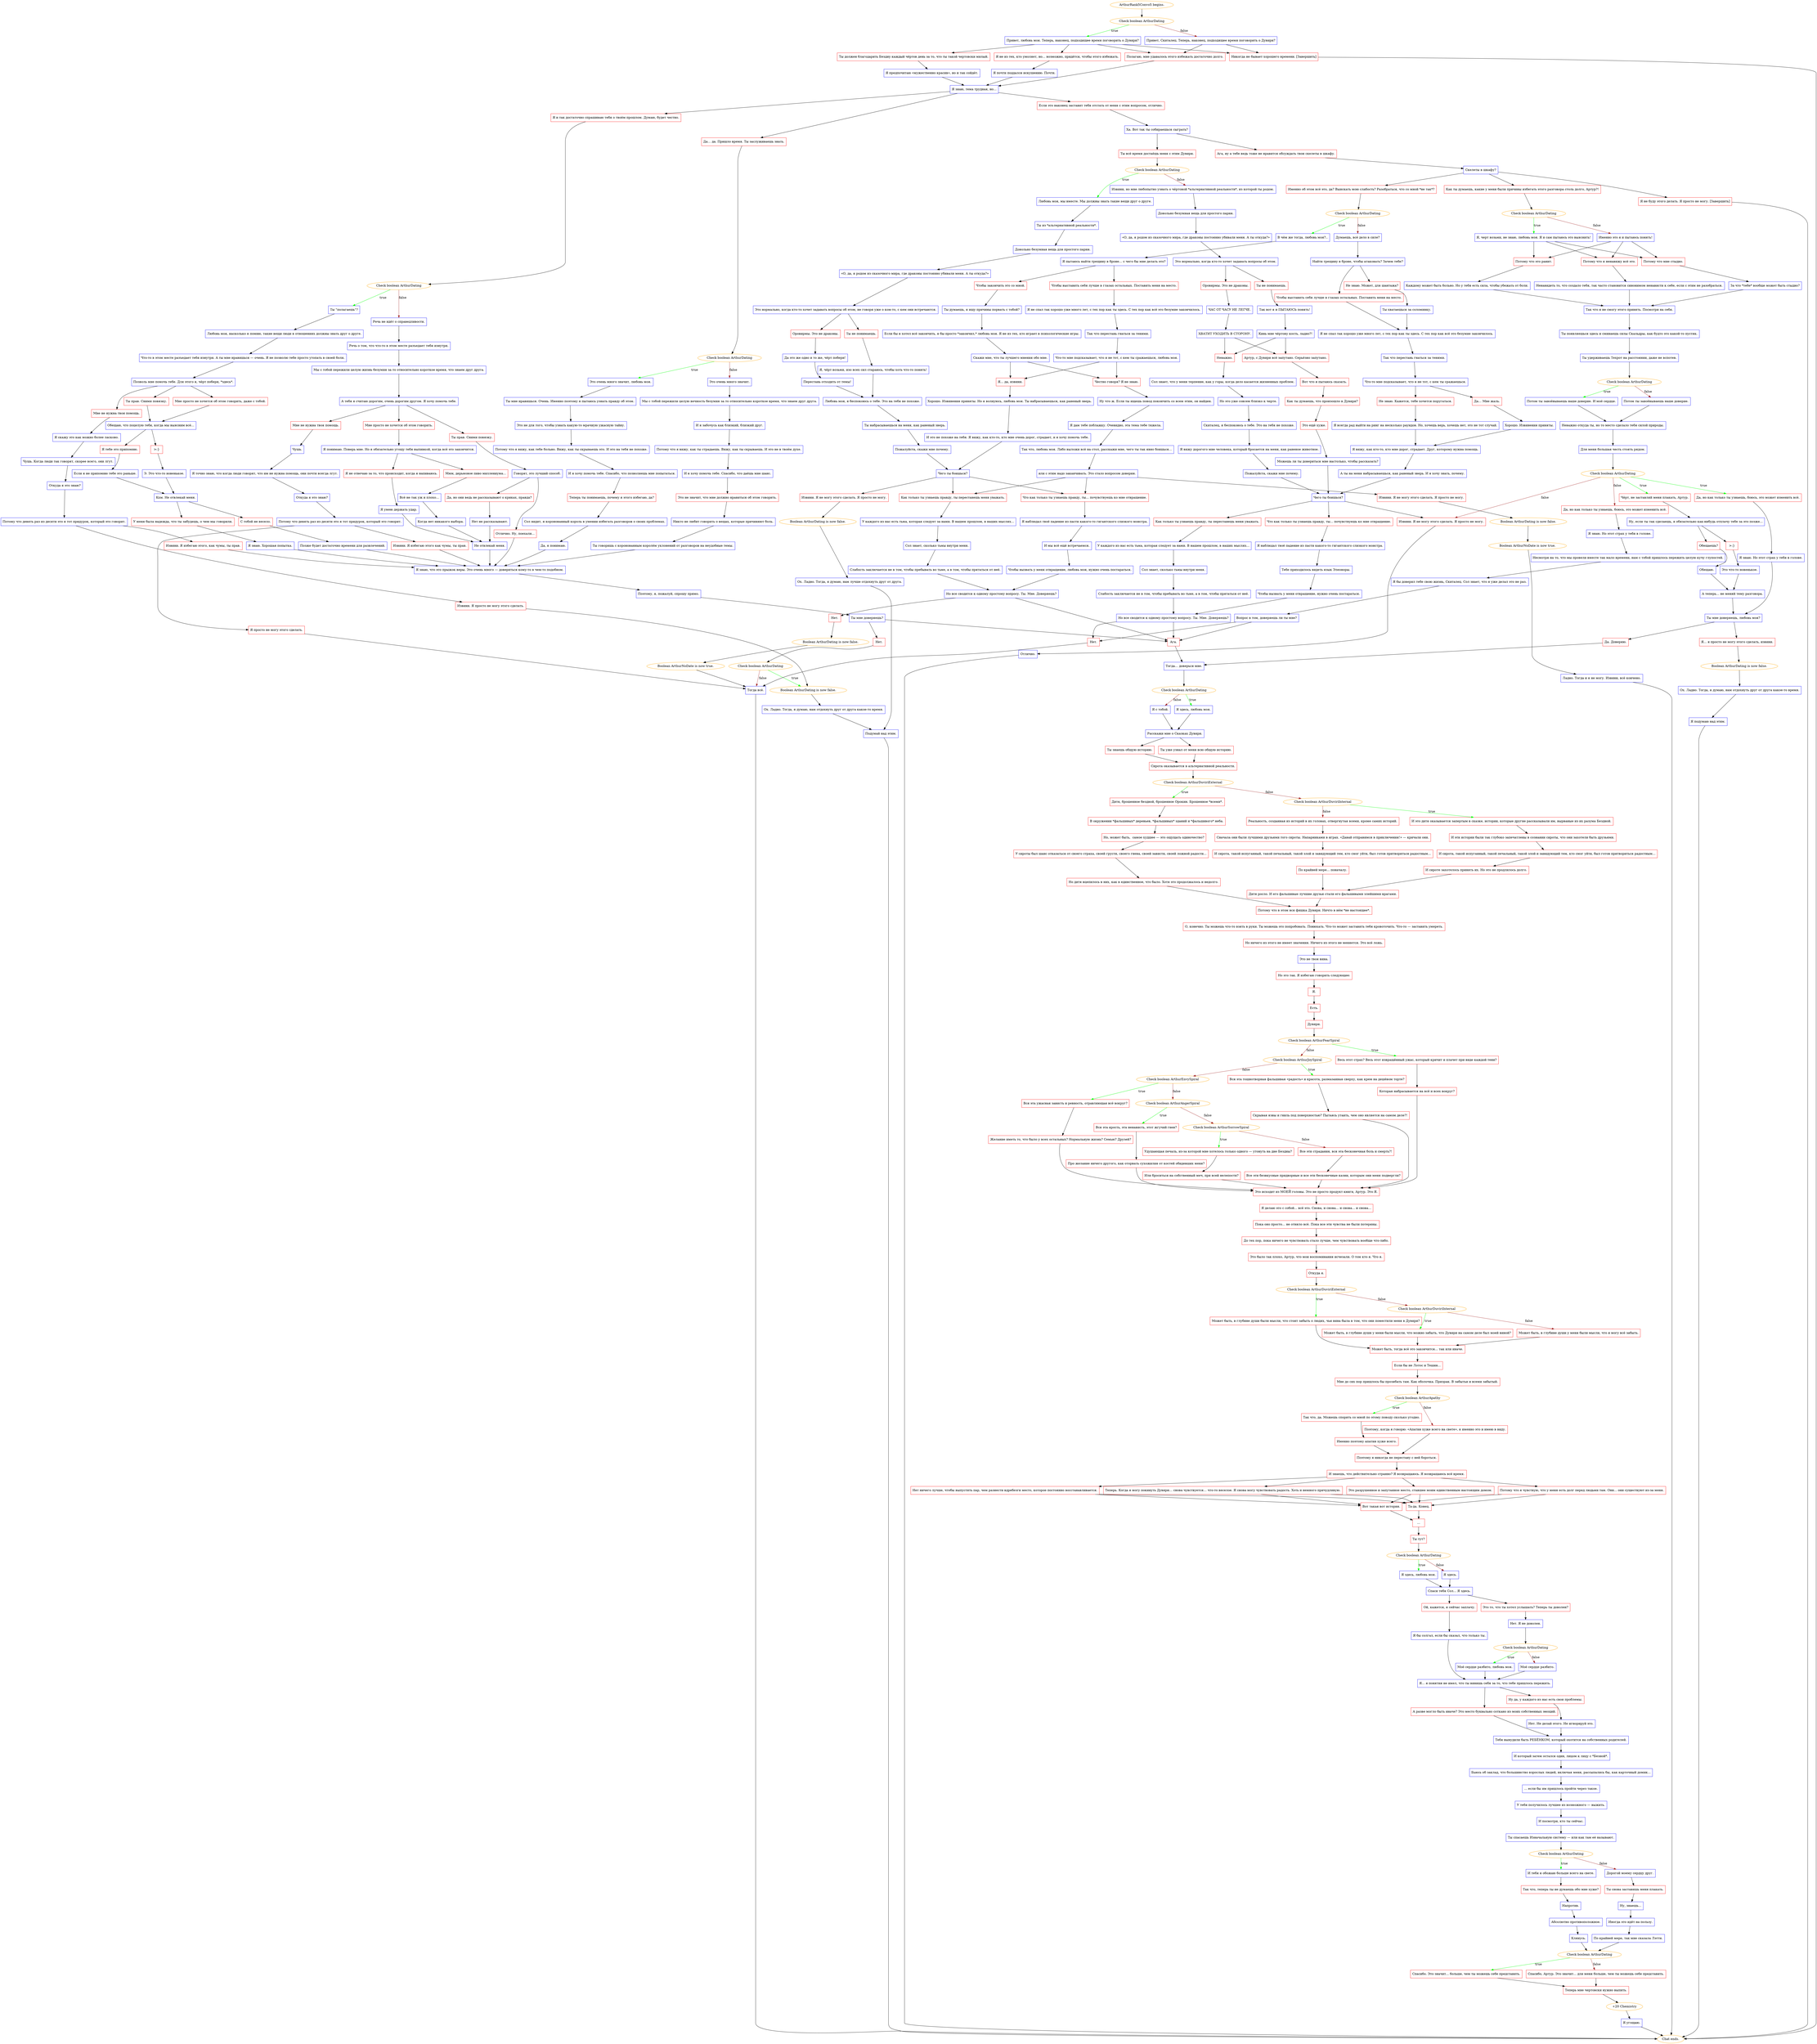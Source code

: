 digraph {
	"ArthurRank5Convo5 begins." [color=orange];
		"ArthurRank5Convo5 begins." -> j4106800456;
	j4106800456 [label="Check boolean ArthurDating",color=orange];
		j4106800456 -> j2636344092 [label=true,color=green];
		j4106800456 -> j3720220218 [label=false,color=brown];
	j2636344092 [label="Привет, любовь моя. Теперь, наконец, подходящее время поговорить о Дувири?",shape=box,color=blue];
		j2636344092 -> j2494242674;
		j2636344092 -> j4173482115;
		j2636344092 -> j3449763830;
		j2636344092 -> j3136785466;
	j3720220218 [label="Привет, Скиталец. Теперь, наконец, подходящее время поговорить о Дувири?",shape=box,color=blue];
		j3720220218 -> j3449763830;
		j3720220218 -> j3136785466;
	j2494242674 [label="Ты должен благодарить Бездну каждый чёртов день за то, что ты такой чертовски милый.",shape=box,color=red];
		j2494242674 -> j2833459292;
	j4173482115 [label="Я не из тех, кто умоляет, но... возможно, придётся, чтобы этого избежать.",shape=box,color=red];
		j4173482115 -> j2369868513;
	j3449763830 [label="Полагаю, мне удавалось этого избежать достаточно долго.",shape=box,color=red];
		j3449763830 -> j1975134647;
	j3136785466 [label="Никогда не бывает хорошего времени. [Завершить]",shape=box,color=red];
		j3136785466 -> "Chat ends.";
	j2833459292 [label="Я предпочитаю «мужественно красив», но и так сойдёт.",shape=box,color=blue];
		j2833459292 -> j1975134647;
	j2369868513 [label="Я почти поддался искушению. Почти.",shape=box,color=blue];
		j2369868513 -> j1975134647;
	j1975134647 [label="Я знаю, тема трудная, но...",shape=box,color=blue];
		j1975134647 -> j2398793853;
		j1975134647 -> j4041907406;
		j1975134647 -> j1829486242;
	"Chat ends." [color=orange];
	j2398793853 [label="Да… да. Пришло время. Ты заслуживаешь знать.",shape=box,color=red];
		j2398793853 -> j813636759;
	j4041907406 [label="Я и так достаточно спрашиваю тебя о твоём прошлом. Думаю, будет честно.",shape=box,color=red];
		j4041907406 -> j2816300089;
	j1829486242 [label="Если это наконец заставит тебя отстать от меня с этим вопросом, отлично.",shape=box,color=red];
		j1829486242 -> j4048258437;
	j813636759 [label="Check boolean ArthurDating",color=orange];
		j813636759 -> j1228226673 [label=true,color=green];
		j813636759 -> j1662436449 [label=false,color=brown];
	j2816300089 [label="Check boolean ArthurDating",color=orange];
		j2816300089 -> j1469660939 [label=true,color=green];
		j2816300089 -> j3232675468 [label=false,color=brown];
	j4048258437 [label="Ха. Вот так ты собираешься сыграть?",shape=box,color=blue];
		j4048258437 -> j4202912133;
		j4048258437 -> j2136769733;
	j1228226673 [label="Это очень много значит, любовь моя.",shape=box,color=blue];
		j1228226673 -> j1191228243;
	j1662436449 [label="Это очень много значит.",shape=box,color=blue];
		j1662436449 -> j3392739505;
	j1469660939 [label="Ты \"полагаешь\"?",shape=box,color=blue];
		j1469660939 -> j3712970380;
	j3232675468 [label="Речь не идёт о справедливости.",shape=box,color=blue];
		j3232675468 -> j1469926551;
	j4202912133 [label="Ты всё время достаёшь меня с этим Дувири.",shape=box,color=red];
		j4202912133 -> j4256743418;
	j2136769733 [label="Ага, ну а тебе ведь тоже не нравится обсуждать твои скелеты в шкафу.",shape=box,color=red];
		j2136769733 -> j3894421524;
	j1191228243 [label="Ты мне нравишься. Очень. Именно поэтому я пытаюсь узнать правду об этом.",shape=box,color=blue];
		j1191228243 -> j215382842;
	j3392739505 [label="Мы с тобой пережили целую вечность безумия за то относительно короткое время, что знаем друг друга.",shape=box,color=blue];
		j3392739505 -> j919183649;
	j3712970380 [label="Любовь моя, насколько я помню, такие вещи люди в отношениях должны знать друг о друге.",shape=box,color=blue];
		j3712970380 -> j1369455588;
	j1469926551 [label="Речь о том, что что-то в этом месте разъедает тебя изнутри.",shape=box,color=blue];
		j1469926551 -> j3040855229;
	j4256743418 [label="Check boolean ArthurDating",color=orange];
		j4256743418 -> j3135015102 [label=true,color=green];
		j4256743418 -> j3014542024 [label=false,color=brown];
	j3894421524 [label="Скелеты в шкафу?",shape=box,color=blue];
		j3894421524 -> j2723435904;
		j3894421524 -> j4026942395;
		j3894421524 -> j2678237203;
	j215382842 [label="Это не для того, чтобы узнать какую-то мрачную ужасную тайну.",shape=box,color=blue];
		j215382842 -> j1188497461;
	j919183649 [label="И я забочусь как близкий, близкий друг.",shape=box,color=blue];
		j919183649 -> j2473339478;
	j1369455588 [label="Что-то в этом месте разъедает тебя изнутри. А ты мне нравишься — очень. Я не позволю тебе просто утопать в своей боли.",shape=box,color=blue];
		j1369455588 -> j1739636890;
	j3040855229 [label="Мы с тобой пережили целую жизнь безумия за то относительно короткое время, что знаем друг друга.",shape=box,color=blue];
		j3040855229 -> j64718630;
	j3135015102 [label="Любовь моя, мы вместе. Мы должны знать такие вещи друг о друге.",shape=box,color=blue];
		j3135015102 -> j2955776636;
	j3014542024 [label="Извини, но мне любопытно узнать о чёртовой *альтернативной реальности*, из которой ты родом.",shape=box,color=blue];
		j3014542024 -> j3043679886;
	j2723435904 [label="Именно об этом всё это, да? Выискать мою слабость? Разобраться, что со мной *не так*?",shape=box,color=red];
		j2723435904 -> j1328464596;
	j4026942395 [label="Как ты думаешь, какие у меня были причины избегать этого разговора столь долго, Артур?!",shape=box,color=red];
		j4026942395 -> j681698609;
	j2678237203 [label="Я не буду этого делать. Я просто не могу. [Завершить]",shape=box,color=red];
		j2678237203 -> "Chat ends.";
	j1188497461 [label="Потому что я вижу, как тебе больно. Вижу, как ты скрываешь это. И это на тебя не похоже.",shape=box,color=blue];
		j1188497461 -> j2300575054;
	j2473339478 [label="Потому что я вижу, как ты страдаешь. Вижу, как ты скрываешь. И это не в твоём духе.",shape=box,color=blue];
		j2473339478 -> j408785563;
	j1739636890 [label="Позволь мне помочь тебе. Для этого я, чёрт побери, *здесь*.",shape=box,color=blue];
		j1739636890 -> j3559527808;
		j1739636890 -> j468966266;
		j1739636890 -> j3090798885;
	j64718630 [label="А тебя я считаю дорогим, очень дорогим другом. Я хочу помочь тебе.",shape=box,color=blue];
		j64718630 -> j3189447562;
		j64718630 -> j2026263375;
		j64718630 -> j1744062165;
	j2955776636 [label="Ты из *альтернативной реальности*.",shape=box,color=blue];
		j2955776636 -> j54813669;
	j3043679886 [label="Довольно безумная вещь для простого парня.",shape=box,color=blue];
		j3043679886 -> j2340289570;
	j1328464596 [label="Check boolean ArthurDating",color=orange];
		j1328464596 -> j3058646215 [label=true,color=green];
		j1328464596 -> j1620126461 [label=false,color=brown];
	j681698609 [label="Check boolean ArthurDating",color=orange];
		j681698609 -> j2799565951 [label=true,color=green];
		j681698609 -> j2532783102 [label=false,color=brown];
	j2300575054 [label="И я хочу помочь тебе. Спасибо, что позволяешь мне попытаться.",shape=box,color=blue];
		j2300575054 -> j2030743211;
	j408785563 [label="И я хочу помочь тебе. Спасибо, что даёшь мне шанс.",shape=box,color=blue];
		j408785563 -> j2329167758;
	j3559527808 [label="Мне не нужна твоя помощь.",shape=box,color=red];
		j3559527808 -> j2702476411;
	j468966266 [label="Мне просто не хочется об этом говорить, даже с тобой.",shape=box,color=red];
		j468966266 -> j139065465;
	j3090798885 [label="Ты прав. Сними повязку.",shape=box,color=red];
		j3090798885 -> j139065465;
	j3189447562 [label="Мне просто не хочется об этом говорить.",shape=box,color=red];
		j3189447562 -> j1654181082;
	j2026263375 [label="Ты прав. Сними повязку.",shape=box,color=red];
		j2026263375 -> j2551619364;
	j1744062165 [label="Мне не нужна твоя помощь.",shape=box,color=red];
		j1744062165 -> j1167550456;
	j54813669 [label="Довольно безумная вещь для простого парня.",shape=box,color=blue];
		j54813669 -> j1049467081;
	j2340289570 [label="«О, да, я родом из сказочного мира, где драконы постоянно убивали меня. А ты откуда?»",shape=box,color=blue];
		j2340289570 -> j3261579831;
	j3058646215 [label="В чём же тогда, любовь моя?..",shape=box,color=blue];
		j3058646215 -> j4027825524;
	j1620126461 [label="Думаешь, всё дело в силе?",shape=box,color=blue];
		j1620126461 -> j1692005350;
	j2799565951 [label="Я, черт возьми, не знаю, любовь моя. Я и сам пытаюсь это выяснить!",shape=box,color=blue];
		j2799565951 -> j839076243;
		j2799565951 -> j2153826732;
		j2799565951 -> j2486471095;
	j2532783102 [label="Именно это я и пытаюсь понять!",shape=box,color=blue];
		j2532783102 -> j839076243;
		j2532783102 -> j2153826732;
		j2532783102 -> j2486471095;
	j2030743211 [label="Теперь ты понимаешь, почему я этого избегаю, да?",shape=box,color=red];
		j2030743211 -> j1312755685;
	j2329167758 [label="Это не значит, что мне должно нравиться об этом говорить.",shape=box,color=red];
		j2329167758 -> j499119331;
	j2702476411 [label="Я скажу это как можно более ласково.",shape=box,color=blue];
		j2702476411 -> j180176003;
	j139065465 [label="Обещаю, что поцелую тебя, когда мы выясним всё...",shape=box,color=blue];
		j139065465 -> j3672927657;
		j139065465 -> j3645528379;
	j1654181082 [label="Я понимаю. Поверь мне. Но я обязательно угощу тебя выпивкой, когда всё это закончится.",shape=box,color=blue];
		j1654181082 -> j835939205;
		j1654181082 -> j2344343897;
	j2551619364 [label="Говорят, это лучший способ.",shape=box,color=blue];
		j2551619364 -> j3851516737;
		j2551619364 -> j2860975442;
	j1167550456 [label="Чушь.",shape=box,color=blue];
		j1167550456 -> j1129522052;
	j1049467081 [label="«О, да, я родом из сказочного мира, где драконы постоянно убивали меня. А ты откуда?»",shape=box,color=blue];
		j1049467081 -> j3313248951;
	j3261579831 [label="Это нормально, когда кто-то хочет задавать вопросы об этом.",shape=box,color=blue];
		j3261579831 -> j3223017504;
		j3261579831 -> j2611317419;
	j4027825524 [label="Я пытаюсь найти трещину в броне... с чего бы мне делать это?",shape=box,color=blue];
		j4027825524 -> j4181552108;
		j4027825524 -> j1089893774;
	j1692005350 [label="Найти трещину в броне, чтобы атаковать? Зачем тебе?",shape=box,color=blue];
		j1692005350 -> j3824754901;
		j1692005350 -> j3830596191;
	j839076243 [label="Потому что мне стыдно.",shape=box,color=red];
		j839076243 -> j1853555402;
	j2153826732 [label="Потому что это ранит.",shape=box,color=red];
		j2153826732 -> j3805053034;
	j2486471095 [label="Потому что я ненавижу всё это.",shape=box,color=red];
		j2486471095 -> j552509734;
	j1312755685 [label="Сол видит, я коронованный король в умении избегать разговоров о своих проблемах.",shape=box,color=blue];
		j1312755685 -> j4263820621;
	j499119331 [label="Никто не любит говорить о вещах, которые причиняют боль.",shape=box,color=blue];
		j499119331 -> j1727504407;
	j180176003 [label="Чушь. Когда люди так говорят, скорее всего, они лгут.",shape=box,color=blue];
		j180176003 -> j1952553243;
	j3672927657 [label="Я тебе это припомню.",shape=box,color=red];
		j3672927657 -> j264953106;
	j3645528379 [label=">:}",shape=box,color=red];
		j3645528379 -> j1691094153;
	j835939205 [label="Ммм, дерьмовое пиво миллениума...",shape=box,color=red];
		j835939205 -> j3471027243;
	j2344343897 [label="Я не отвечаю за то, что происходит, когда я напиваюсь.",shape=box,color=red];
		j2344343897 -> j2367651605;
	j3851516737 [label="Да, но они ведь не рассказывают о криках, правда?",shape=box,color=red];
		j3851516737 -> j2648096298;
	j2860975442 [label="Отлично. Ну, поехали...",shape=box,color=red];
		j2860975442 -> j2525911026;
	j1129522052 [label="Я точно знаю, что когда люди говорят, что им не нужна помощь, они почти всегда лгут.",shape=box,color=blue];
		j1129522052 -> j1714093226;
	j3313248951 [label="Это нормально, когда кто-то хочет задавать вопросы об этом, не говоря уже о ком-то, с кем они встречаются.",shape=box,color=blue];
		j3313248951 -> j4037663259;
		j3313248951 -> j2657379480;
	j3223017504 [label="Ты не понимаешь.",shape=box,color=red];
		j3223017504 -> j1948828167;
	j2611317419 [label="Оровирмы. Это не драконы.",shape=box,color=red];
		j2611317419 -> j3191181796;
	j4181552108 [label="Чтобы выставить себя лучше в глазах остальных. Поставить меня на место.",shape=box,color=red];
		j4181552108 -> j937129419;
	j1089893774 [label="Чтобы закончить это со мной.",shape=box,color=red];
		j1089893774 -> j1736511154;
	j3824754901 [label="Чтобы выставить себя лучше в глазах остальных. Поставить меня на место.",shape=box,color=red];
		j3824754901 -> j3364618568;
	j3830596191 [label="Не знаю. Может, для шантажа?",shape=box,color=red];
		j3830596191 -> j4027369671;
	j1853555402 [label="За что *тебе* вообще может быть стыдно?",shape=box,color=blue];
		j1853555402 -> j3246413697;
	j3805053034 [label="Каждому может быть больно. Но у тебя есть сила, чтобы убежать от боли.",shape=box,color=blue];
		j3805053034 -> j3246413697;
	j552509734 [label="Ненавидеть то, что создало тебя, так часто становится синонимом ненависти к себе, если с этим не разобраться.",shape=box,color=blue];
		j552509734 -> j3246413697;
	j4263820621 [label="Да, я понимаю.",shape=box,color=blue];
		j4263820621 -> j2525911026;
	j1727504407 [label="Ты говоришь с коронованным королём уклонений от разговоров на неудобные темы.",shape=box,color=blue];
		j1727504407 -> j2525911026;
	j1952553243 [label="Откуда я это знаю?",shape=box,color=blue];
		j1952553243 -> j558851264;
	j264953106 [label="Если я не припомню тебе это раньше.",shape=box,color=blue];
		j264953106 -> j580868347;
	j1691094153 [label="Э. Это что-то новенькое.",shape=box,color=blue];
		j1691094153 -> j580868347;
	j3471027243 [label="Всё не так уж и плохо...",shape=box,color=blue];
		j3471027243 -> j3013012062;
	j2367651605 [label="Я умею держать удар.",shape=box,color=blue];
		j2367651605 -> j3756803368;
	j2648096298 [label="Нет не рассказывают.",shape=box,color=blue];
		j2648096298 -> j3756803368;
	j2525911026 [label="Я знаю, что это прыжок веры. Это очень много — довериться кому-то в чем-то подобном.",shape=box,color=blue];
		j2525911026 -> j1960695326;
	j1714093226 [label="Откуда я это знаю?",shape=box,color=blue];
		j1714093226 -> j3823414979;
	j4037663259 [label="Ты не понимаешь.",shape=box,color=red];
		j4037663259 -> j4072930898;
	j2657379480 [label="Оровирмы. Это не драконы.",shape=box,color=red];
		j2657379480 -> j3849603611;
	j1948828167 [label="Так вот я и ПЫТАЮСЬ понять!",shape=box,color=blue];
		j1948828167 -> j2305628045;
	j3191181796 [label="ЧАС ОТ ЧАСУ НЕ ЛЕГЧЕ.",shape=box,color=blue];
		j3191181796 -> j1799696951;
	j937129419 [label="Я не спал так хорошо уже много лет, с тех пор как ты здесь. С тех пор как всё это безумие закончилось.",shape=box,color=blue];
		j937129419 -> j2514932699;
	j1736511154 [label="Ты думаешь, я ищу причины порвать с тобой?",shape=box,color=blue];
		j1736511154 -> j3206790098;
	j3364618568 [label="Я не спал так хорошо уже много лет, с тех пор как ты здесь. С тех пор как всё это безумие закончилось.",shape=box,color=blue];
		j3364618568 -> j3535918294;
	j4027369671 [label="Ты хватаешься за соломинку.",shape=box,color=blue];
		j4027369671 -> j3364618568;
	j3246413697 [label="Так что я не смогу этого принять. Посмотри на себя.",shape=box,color=blue];
		j3246413697 -> j3537386786;
	j558851264 [label="Потому что девять раз из десяти это я тот придурок, который это говорит.",shape=box,color=blue];
		j558851264 -> j1444074196;
		j558851264 -> j894376796;
	j580868347 [label="Кхм. Не отвлекай меня.",shape=box,color=blue];
		j580868347 -> j2046344891;
		j580868347 -> j2050527233;
	j3013012062 [label="Когда нет никакого выбора.",shape=box,color=blue];
		j3013012062 -> j3756803368;
	j3756803368 [label="Не отвлекай меня.",shape=box,color=blue];
		j3756803368 -> j2525911026;
	j1960695326 [label="Поэтому, я, пожалуй, спрошу прямо.",shape=box,color=blue];
		j1960695326 -> j1536510784;
	j3823414979 [label="Потому что девять раз из десяти это я тот придурок, который это говорит.",shape=box,color=blue];
		j3823414979 -> j280963002;
		j3823414979 -> j3494414598;
	j4072930898 [label="Я, чёрт возьми, изо всех сил стараюсь, чтобы хоть что-то понять!",shape=box,color=blue];
		j4072930898 -> j703555913;
	j3849603611 [label="Да это же одно и то же, чёрт побери!",shape=box,color=blue];
		j3849603611 -> j2085009413;
	j2305628045 [label="Кинь мне чёртову кость, ладно?!",shape=box,color=blue];
		j2305628045 -> j2720187481;
		j2305628045 -> j1239733133;
	j1799696951 [label="ХВАТИТ УХОДИТЬ В СТОРОНУ.",shape=box,color=blue];
		j1799696951 -> j2720187481;
		j1799696951 -> j1239733133;
	j2514932699 [label="Так что перестань гнаться за тенями.",shape=box,color=blue];
		j2514932699 -> j2270745466;
	j3206790098 [label="Если бы я хотел всё закончить, я бы просто *закончил,* любовь моя. Я не из тех, кто играет в психологические игры.",shape=box,color=blue];
		j3206790098 -> j1554469472;
	j3535918294 [label="Так что перестань гнаться за тенями.",shape=box,color=blue];
		j3535918294 -> j727238030;
	j3537386786 [label="Ты появляешься здесь и сминаешь силы Скальдры, как будто это какой-то пустяк.",shape=box,color=blue];
		j3537386786 -> j3184445920;
	j1444074196 [label="Извини. Я избегаю этого, как чумы, ты прав.",shape=box,color=red];
		j1444074196 -> j2525911026;
	j894376796 [label="Извини. Я просто не могу этого сделать.",shape=box,color=red];
		j894376796 -> j1308757318;
	j2046344891 [label="С тобой не весело.",shape=box,color=red];
		j2046344891 -> j2606100615;
	j2050527233 [label="У меня была надежда, что ты забудешь, о чем мы говорили.",shape=box,color=red];
		j2050527233 -> j266115620;
	j1536510784 [label="Ты мне доверяешь?",shape=box,color=blue];
		j1536510784 -> j2100474983;
		j1536510784 -> j1877969984;
	j280963002 [label="Извини. Я избегаю этого как чумы, ты прав.",shape=box,color=red];
		j280963002 -> j2525911026;
	j3494414598 [label="Я просто не могу этого сделать.",shape=box,color=red];
		j3494414598 -> j1926055038;
	j703555913 [label="Любовь моя, я беспокоюсь о тебе. Это на тебя не похоже.",shape=box,color=blue];
		j703555913 -> j725150417;
	j2085009413 [label="Перестань отходить от темы!",shape=box,color=blue];
		j2085009413 -> j703555913;
	j2720187481 [label="Артур, с Дувири всё запутано. Серьёзно запутано.",shape=box,color=red];
		j2720187481 -> j1038787527;
	j1239733133 [label="Неважно.",shape=box,color=red];
		j1239733133 -> j952555037;
	j2270745466 [label="Что-то мне подсказывает, что я не тот, с кем ты сражаешься, любовь моя.",shape=box,color=blue];
		j2270745466 -> j399302805;
		j2270745466 -> j4175846378;
	j1554469472 [label="Скажи мне, что ты лучшего мнения обо мне.",shape=box,color=blue];
		j1554469472 -> j399302805;
		j1554469472 -> j4175846378;
	j727238030 [label="Что-то мне подсказывает, что я не тот, с кем ты сражаешься.",shape=box,color=blue];
		j727238030 -> j670395137;
		j727238030 -> j499609976;
	j3184445920 [label="Ты удерживаешь Техрот на расстоянии, даже не вспотев.",shape=box,color=blue];
		j3184445920 -> j3874916649;
	j1308757318 [label="Boolean ArthurDating is now false.",color=orange];
		j1308757318 -> j3565803423;
	j2606100615 [label="Позже будет достаточно времени для развлечений.",shape=box,color=blue];
		j2606100615 -> j2525911026;
	j266115620 [label="Я знаю. Хорошая попытка.",shape=box,color=blue];
		j266115620 -> j2525911026;
	j2100474983 [label="Ага.",shape=box,color=red];
		j2100474983 -> j4275527603;
	j1877969984 [label="Нет.",shape=box,color=red];
		j1877969984 -> j756413796;
	j1926055038 [label="Тогда всё.",shape=box,color=blue];
		j1926055038 -> "Chat ends.";
	j725150417 [label="Ты набрасываешься на меня, как раненый зверь.",shape=box,color=blue];
		j725150417 -> j3934663147;
	j1038787527 [label="Вот что я пытаюсь сказать.",shape=box,color=red];
		j1038787527 -> j2500778645;
	j952555037 [label="Сол знает, что у меня терпение, как у горы, когда дело касается жизненных проблем.",shape=box,color=blue];
		j952555037 -> j1248348957;
	j399302805 [label="Я... да, извини.",shape=box,color=red];
		j399302805 -> j3912685762;
	j4175846378 [label="Честно говоря? Я не знаю.",shape=box,color=red];
		j4175846378 -> j4184850851;
	j670395137 [label="Да… Мне жаль.",shape=box,color=red];
		j670395137 -> j2298486830;
	j499609976 [label="Не знаю. Кажется, тебе хочется поругаться.",shape=box,color=red];
		j499609976 -> j1194943408;
	j3874916649 [label="Check boolean ArthurDating",color=orange];
		j3874916649 -> j3531698659 [label=true,color=green];
		j3874916649 -> j1152587232 [label=false,color=brown];
	j3565803423 [label="Ох. Ладно. Тогда, я думаю, нам отдохнуть друг от друга какое-то время.",shape=box,color=blue];
		j3565803423 -> j3405250817;
	j4275527603 [label="Тогда… доверься мне.",shape=box,color=blue];
		j4275527603 -> j2112843565;
	j756413796 [label="Check boolean ArthurDating",color=orange];
		j756413796 -> j1308757318 [label=true,color=green];
		j756413796 -> j1926055038 [label=false,color=brown];
	j3934663147 [label="Пожалуйста, скажи мне почему.",shape=box,color=blue];
		j3934663147 -> j271372684;
	j2500778645 [label="Как ты думаешь, что произошло в Дувири?",shape=box,color=red];
		j2500778645 -> j2513780057;
	j1248348957 [label="Но это уже совсем близко к черте.",shape=box,color=blue];
		j1248348957 -> j33631387;
	j3912685762 [label="Хорошо. Извинения приняты. Но я волнуюсь, любовь моя. Ты набрасываешься, как раненый зверь.",shape=box,color=blue];
		j3912685762 -> j536073507;
	j4184850851 [label="Ну что ж. Если ты ищешь повод покончить со всем этим, он найден.",shape=box,color=blue];
		j4184850851 -> j134550841;
	j2298486830 [label="Хорошо. Извинения приняты.",shape=box,color=blue];
		j2298486830 -> j3397163058;
	j1194943408 [label="Я всегда рад выйти на ринг на несколько раундов. Но, хочешь верь, хочешь нет, это не тот случай.",shape=box,color=blue];
		j1194943408 -> j3397163058;
	j3531698659 [label="Потом ты завоёвываешь наше доверие. И моё сердце.",shape=box,color=blue];
		j3531698659 -> j1800262129;
	j1152587232 [label="Потом ты завоёвываешь наше доверие.",shape=box,color=blue];
		j1152587232 -> j1800262129;
	j3405250817 [label="Подумай над этим.",shape=box,color=blue];
		j3405250817 -> "Chat ends.";
	j2112843565 [label="Check boolean ArthurDating",color=orange];
		j2112843565 -> j288590905 [label=true,color=green];
		j2112843565 -> j251374116 [label=false,color=brown];
	j271372684 [label="Чего ты боишься?",shape=box,color=blue];
		j271372684 -> j776702035;
		j271372684 -> j3134418471;
		j271372684 -> j1593014307;
	j2513780057 [label="Это ещё хуже.",shape=box,color=red];
		j2513780057 -> j3224506255;
	j33631387 [label="Скиталец, я беспокоюсь о тебе. Это на тебя не похоже.",shape=box,color=blue];
		j33631387 -> j2712040742;
	j536073507 [label="И это не похоже на тебя. Я вижу, как кто-то, кто мне очень дорог, страдает, и я хочу помочь тебе.",shape=box,color=blue];
		j536073507 -> j271372684;
	j134550841 [label="Я дам тебе поблажку. Очевидно, эта тема тебе тяжела.",shape=box,color=blue];
		j134550841 -> j464601717;
	j3397163058 [label="Я вижу, как кто-то, кто мне дорог, страдает. Друг, которому нужна помощь.",shape=box,color=blue];
		j3397163058 -> j1404562834;
	j1800262129 [label="Неважно откуда ты, но то место сделало тебя силой природы.",shape=box,color=blue];
		j1800262129 -> j1316541707;
	j288590905 [label="Я здесь, любовь моя.",shape=box,color=blue];
		j288590905 -> j448924607;
	j251374116 [label="Я с тобой.",shape=box,color=blue];
		j251374116 -> j448924607;
	j776702035 [label="Извини. Я не могу этого сделать. Я просто не могу.",shape=box,color=red];
		j776702035 -> j351509675;
	j3134418471 [label="Что как только ты узнаешь правду, ты... почувствуешь ко мне отвращение.",shape=box,color=red];
		j3134418471 -> j2464309441;
	j1593014307 [label="Как только ты узнаешь правду, ты перестанешь меня уважать.",shape=box,color=red];
		j1593014307 -> j2708552066;
	j3224506255 [label="Можешь ли ты довериться мне настолько, чтобы рассказать?",shape=box,color=blue];
		j3224506255 -> j2809096279;
	j2712040742 [label="Я вижу дорогого мне человека, который бросается на меня, как раненое животное.",shape=box,color=blue];
		j2712040742 -> j3053367036;
	j464601717 [label="Так что, любовь моя. Либо выложи всё на стол, расскажи мне, чего ты так явно боишься...",shape=box,color=blue];
		j464601717 -> j1210596548;
	j1404562834 [label="А ты на меня набрасываешься, как раненый зверь. И я хочу знать, почему.",shape=box,color=blue];
		j1404562834 -> j2809096279;
	j1316541707 [label="Для меня большая честь стоять рядом.",shape=box,color=blue];
		j1316541707 -> j303845009;
	j448924607 [label="Расскажи мне о Сказках Дувири.",shape=box,color=blue];
		j448924607 -> j1889594299;
		j448924607 -> j3382092926;
	j351509675 [label="Boolean ArthurDating is now false.",color=orange];
		j351509675 -> j1746502123;
	j2464309441 [label="Я наблюдал твоё падение из пасти какого-то гигантского слизкого монстра.",shape=box,color=blue];
		j2464309441 -> j1605725975;
	j2708552066 [label="У каждого из нас есть тьма, которая следует за нами. В нашем прошлом, в наших мыслях...",shape=box,color=blue];
		j2708552066 -> j2478846299;
	j2809096279 [label="Чего ты боишься?",shape=box,color=blue];
		j2809096279 -> j718448782;
		j2809096279 -> j3224976857;
		j2809096279 -> j1607419784;
	j3053367036 [label="Пожалуйста, скажи мне почему.",shape=box,color=blue];
		j3053367036 -> j2809096279;
	j1210596548 [label="или с этим надо заканчивать. Это стало вопросом доверия.",shape=box,color=blue];
		j1210596548 -> j3134418471;
		j1210596548 -> j1593014307;
		j1210596548 -> j520222401;
	j303845009 [label="Check boolean ArthurDating",color=orange];
		j303845009 -> j3849114377 [label=true,color=green];
		j303845009 -> j1032145247 [label=true,color=green];
		j303845009 -> j2375423980 [label=false,color=brown];
		j303845009 -> j1607419784 [label=false,color=brown];
	j1889594299 [label="Ты знаешь общую историю.",shape=box,color=red];
		j1889594299 -> j3206973686;
	j3382092926 [label="Ты уже узнал от меня всю общую историю.",shape=box,color=red];
		j3382092926 -> j3206973686;
	j1746502123 [label="Ох. Ладно. Тогда, я думаю, нам лучше отдохнуть друг от друга.",shape=box,color=blue];
		j1746502123 -> j3405250817;
	j1605725975 [label="И мы всё ещё встречаемся.",shape=box,color=blue];
		j1605725975 -> j1445917011;
	j2478846299 [label="Сол знает, сколько тьмы внутри меня.",shape=box,color=blue];
		j2478846299 -> j1027436357;
	j718448782 [label="Что как только ты узнаешь правду, ты... почувствуешь ко мне отвращение.",shape=box,color=red];
		j718448782 -> j1611447946;
	j3224976857 [label="Как только ты узнаешь правду, ты перестанешь меня уважать.",shape=box,color=red];
		j3224976857 -> j820107709;
	j1607419784 [label="Извини. Я не могу этого сделать. Я просто не могу.",shape=box,color=red];
		j1607419784 -> j2723057964;
	j520222401 [label="Извини. Я не могу этого сделать. Я просто не могу.",shape=box,color=red];
		j520222401 -> j98716248;
	j3849114377 [label="Чёрт, не заставляй меня плакать, Артур.",shape=box,color=red];
		j3849114377 -> j1800795794;
	j1032145247 [label="Да, но как только ты узнаешь, боюсь, это может изменить всё.",shape=box,color=red];
		j1032145247 -> j2389447262;
	j2375423980 [label="Да, но как только ты узнаешь, боюсь, это может изменить всё.",shape=box,color=red];
		j2375423980 -> j2823225291;
	j3206973686 [label="Сирота оказывается в альтернативной реальности.",shape=box,color=red];
		j3206973686 -> j2721145121;
	j1445917011 [label="Чтобы вызвать у меня отвращение, любовь моя, нужно очень постараться.",shape=box,color=blue];
		j1445917011 -> j2443336767;
	j1027436357 [label="Слабость заключается не в том, чтобы пребывать во тьме, а в том, чтобы прятаться от неё.",shape=box,color=blue];
		j1027436357 -> j2443336767;
	j1611447946 [label="Я наблюдал твоё падение из пасти какого-то гигантского слизкого монстра.",shape=box,color=blue];
		j1611447946 -> j3921769632;
	j820107709 [label="У каждого из нас есть тьма, которая следует за нами. В нашем прошлом, в наших мыслях...",shape=box,color=blue];
		j820107709 -> j1169399631;
	j2723057964 [label="Отлично.",shape=box,color=blue];
		j2723057964 -> "Chat ends.";
	j98716248 [label="Boolean ArthurDating is now false.",color=orange];
		j98716248 -> j3780584147;
	j1800795794 [label="Ну, если ты так сделаешь, я обязательно как-нибудь отплачу тебе за это позже...",shape=box,color=blue];
		j1800795794 -> j2346903964;
		j1800795794 -> j644210449;
	j2389447262 [label="Я знаю. Но этот страх у тебя в голове.",shape=box,color=blue];
		j2389447262 -> j1293203924;
	j2823225291 [label="Я знаю. Но этот страх у тебя в голове.",shape=box,color=blue];
		j2823225291 -> j3963341141;
	j2721145121 [label="Check boolean ArthurDuviriExternal",color=orange];
		j2721145121 -> j3117689304 [label=true,color=green];
		j2721145121 -> j2230506999 [label=false,color=brown];
	j2443336767 [label="Но все сводится к одному простому вопросу. Ты. Мне. Доверяешь?",shape=box,color=blue];
		j2443336767 -> j2100474983;
		j2443336767 -> j474671850;
	j3921769632 [label="Тебе приходилось видеть язык Элеоноры.",shape=box,color=blue];
		j3921769632 -> j1851995953;
	j1169399631 [label="Сол знает, сколько тьмы внутри меня.",shape=box,color=blue];
		j1169399631 -> j19708869;
	j3780584147 [label="Boolean ArthurNoDate is now true.",color=orange];
		j3780584147 -> j719022383;
	j2346903964 [label="Обещаешь?",shape=box,color=red];
		j2346903964 -> j353188567;
	j644210449 [label=">:}",shape=box,color=red];
		j644210449 -> j3754124619;
	j1293203924 [label="Ты мне доверяешь, любовь моя?",shape=box,color=blue];
		j1293203924 -> j1851890532;
		j1293203924 -> j191603101;
	j3963341141 [label="Несмотря на то, что мы провели вместе так мало времени, нам с тобой пришлось пережить целую кучу глупостей.",shape=box,color=blue];
		j3963341141 -> j3659819942;
	j3117689304 [label="Дитя, брошенное бездной, брошенное Орокин. Брошенное *всеми*.",shape=box,color=red];
		j3117689304 -> j1547432370;
	j2230506999 [label="Check boolean ArthurDuviriInternal",color=orange];
		j2230506999 -> j4042512784 [label=true,color=green];
		j2230506999 -> j1080844609 [label=false,color=brown];
	j474671850 [label="Нет.",shape=box,color=red];
		j474671850 -> j1436976425;
	j1851995953 [label="Чтобы вызвать у меня отвращение, нужно очень постараться.",shape=box,color=blue];
		j1851995953 -> j3319140;
	j19708869 [label="Слабость заключается не в том, чтобы пребывать во тьме, а в том, чтобы прятаться от неё.",shape=box,color=blue];
		j19708869 -> j3319140;
	j719022383 [label="Ладно. Тогда и я не могу. Извини, всё кончено.",shape=box,color=blue];
		j719022383 -> "Chat ends.";
	j353188567 [label="Обещаю.",shape=box,color=blue];
		j353188567 -> j1241793454;
	j3754124619 [label="Это что-то новенькое.",shape=box,color=blue];
		j3754124619 -> j1241793454;
	j1851890532 [label="Да. Доверяю.",shape=box,color=red];
		j1851890532 -> j4275527603;
	j191603101 [label="Я... я просто не могу этого сделать, извини.",shape=box,color=red];
		j191603101 -> j3358496298;
	j3659819942 [label="Я бы доверил тебе свою жизнь, Скиталец. Сол знает, что я уже делал это не раз.",shape=box,color=blue];
		j3659819942 -> j4269103258;
	j1547432370 [label="В окружении *фальшивых* деревьев, *фальшивых* зданий и *фальшивого* неба.",shape=box,color=red];
		j1547432370 -> j3383304626;
	j4042512784 [label="И это дитя оказывается запертым в сказке, истории, которые другие рассказывали им, вырваные из их разума Бездной.",shape=box,color=red];
		j4042512784 -> j2120459264;
	j1080844609 [label="Реальность, созданная из историй в их головах, отвергнутая всеми, кроме самих историй.",shape=box,color=red];
		j1080844609 -> j3933251685;
	j1436976425 [label="Boolean ArthurDating is now false.",color=orange];
		j1436976425 -> j516496260;
	j3319140 [label="Но все сводится к одному простому вопросу. Ты. Мне. Доверяешь?",shape=box,color=blue];
		j3319140 -> j2100474983;
		j3319140 -> j2268896127;
	j1241793454 [label="А теперь... не меняй тему разговора.",shape=box,color=blue];
		j1241793454 -> j1293203924;
	j3358496298 [label="Boolean ArthurDating is now false.",color=orange];
		j3358496298 -> j1982394747;
	j4269103258 [label="Вопрос в том, доверяешь ли ты мне?",shape=box,color=blue];
		j4269103258 -> j2100474983;
		j4269103258 -> j2268896127;
	j3383304626 [label="Но, может быть,  самое худшее — это ощущать одиночество?",shape=box,color=red];
		j3383304626 -> j3096901909;
	j2120459264 [label="И эти истории были так глубоко запечатлены в сознании сироты, что они захотели быть друзьями.",shape=box,color=red];
		j2120459264 -> j3600236151;
	j3933251685 [label="Сначала они были лучшими друзьями того сироты. Напарниками в играх. «Давай отправимся в приключения!» — кричали они.",shape=box,color=red];
		j3933251685 -> j79358202;
	j516496260 [label="Boolean ArthurNoDate is now true.",color=orange];
		j516496260 -> j1926055038;
	j2268896127 [label="Нет.",shape=box,color=red];
		j2268896127 -> j1926055038;
	j1982394747 [label="Ох. Ладно. Тогда, я думаю, нам отдохнуть друг от друга какое-то время.",shape=box,color=blue];
		j1982394747 -> j2458088329;
	j3096901909 [label="У сироты был шанс отказаться от своего страха, своей грусти, своего гнева, своей зависти, своей ложной радости...",shape=box,color=red];
		j3096901909 -> j2736968973;
	j3600236151 [label="И сирота, такой испуганный, такой печальный, такой злой и завидующий тем, кто смог уйти, был готов притвориться радостным...",shape=box,color=red];
		j3600236151 -> j309997273;
	j79358202 [label="И сирота, такой испуганный, такой печальный, такой злой и завидующий тем, кто смог уйти, был готов притвориться радостным...",shape=box,color=red];
		j79358202 -> j1149414335;
	j2458088329 [label="Я подумаю над этим.",shape=box,color=blue];
		j2458088329 -> "Chat ends.";
	j2736968973 [label="Но дитя вцепилось в них, как в единственное, что было. Хотя это продолжалось и недолго.",shape=box,color=red];
		j2736968973 -> j281852880;
	j309997273 [label="И сироте захотелось принять их. Но это не продлилось долго.",shape=box,color=red];
		j309997273 -> j1487233478;
	j1149414335 [label="По крайней мере... поначалу.",shape=box,color=red];
		j1149414335 -> j1487233478;
	j281852880 [label="Потому что в этом вся фишка Дувири. Ничто в нём *не настоящее*.",shape=box,color=red];
		j281852880 -> j510578843;
	j1487233478 [label="Дитя росло. И его фальшивые лучшие друзья стали его фальшивыми злейшими врагами.",shape=box,color=red];
		j1487233478 -> j281852880;
	j510578843 [label="О, конечно. Ты можешь что-то взять в руки. Ты можешь это попробовать. Понюхать. Что-то может заставить тебя кровоточить. Что-то — заставить умереть.",shape=box,color=red];
		j510578843 -> j660666184;
	j660666184 [label="Но ничего из этого не имеет значения. Ничего из этого не меняется. Это всё ложь.",shape=box,color=red];
		j660666184 -> j619125687;
	j619125687 [label="Это не твоя вина.",shape=box,color=blue];
		j619125687 -> j547253155;
	j547253155 [label="Но это так. Я избегаю говорить следующее:",shape=box,color=red];
		j547253155 -> j2830424922;
	j2830424922 [label="Я.",shape=box,color=red];
		j2830424922 -> j3908724033;
	j3908724033 [label="Есть.",shape=box,color=red];
		j3908724033 -> j3137549370;
	j3137549370 [label="Дувири.",shape=box,color=red];
		j3137549370 -> j1666063242;
	j1666063242 [label="Check boolean ArthurFearSpiral",color=orange];
		j1666063242 -> j16384495 [label=true,color=green];
		j1666063242 -> j2992951070 [label=false,color=brown];
	j16384495 [label="Весь этот страх? Весь этот извращённый ужас, который кричит и плачет при виде каждой тени?",shape=box,color=red];
		j16384495 -> j1393447245;
	j2992951070 [label="Check boolean ArthurJoySpiral",color=orange];
		j2992951070 -> j3483497486 [label=true,color=green];
		j2992951070 -> j3235680043 [label=false,color=brown];
	j1393447245 [label="Которая набрасывается на всё и всех вокруг?",shape=box,color=red];
		j1393447245 -> j730571344;
	j3483497486 [label="Вся эта тошнотворная фальшивая «радость» и красота, размазанная сверху, как крем на дешёвом торте?",shape=box,color=red];
		j3483497486 -> j2676726128;
	j3235680043 [label="Check boolean ArthurEnvySpiral",color=orange];
		j3235680043 -> j1923358167 [label=true,color=green];
		j3235680043 -> j3433941800 [label=false,color=brown];
	j730571344 [label="Это исходит из МОЕЙ головы. Это не просто продукт книги, Артур. Это Я.",shape=box,color=red];
		j730571344 -> j403385160;
	j2676726128 [label="Скрывая язвы и гниль под поверхностью? Пытаясь утаить, чем оно является на самом деле?!",shape=box,color=red];
		j2676726128 -> j730571344;
	j1923358167 [label="Вся эта ужасная зависть и ревность, отравляющая всё вокруг?",shape=box,color=red];
		j1923358167 -> j2168580356;
	j3433941800 [label="Check boolean ArthurAngerSpiral",color=orange];
		j3433941800 -> j4257603993 [label=true,color=green];
		j3433941800 -> j1040532951 [label=false,color=brown];
	j403385160 [label="Я делаю это с собой... всё это. Снова, и снова... и снова... и снова...",shape=box,color=red];
		j403385160 -> j69983822;
	j2168580356 [label="Желание иметь то, что было у всех остальных? Нормальную жизнь? Семью? Друзей?",shape=box,color=red];
		j2168580356 -> j730571344;
	j4257603993 [label="Вся эта ярость, эта ненависть, этот жгучий гнев?",shape=box,color=red];
		j4257603993 -> j2351472922;
	j1040532951 [label="Check boolean ArthurSorrowSpiral",color=orange];
		j1040532951 -> j2403171607 [label=true,color=green];
		j1040532951 -> j308401078 [label=false,color=brown];
	j69983822 [label="Пока оно просто... не отняло всё. Пока все эти чувства не были потеряны.",shape=box,color=red];
		j69983822 -> j3186468380;
	j2351472922 [label="Про желание ничего другого, как оторвать сухожилия от костей обидевших меня?",shape=box,color=red];
		j2351472922 -> j730571344;
	j2403171607 [label="Удушающая печаль, из-за которой мне хотелось только одного — утонуть на дне Бездны?",shape=box,color=red];
		j2403171607 -> j3777183822;
	j308401078 [label="Все эти страдания, вся эта бесконечная боль и смерть?!",shape=box,color=red];
		j308401078 -> j2391935158;
	j3186468380 [label="До тех пор, пока ничего не чувствовать стало лучше, чем чувствовать вообще что-либо.",shape=box,color=red];
		j3186468380 -> j2255585836;
	j3777183822 [label="Или броситься на собственный меч, при всей нелепости?",shape=box,color=red];
		j3777183822 -> j730571344;
	j2391935158 [label="Все эти безвкусные придворные и все эти бесконечные казни, которым они меня подвергли?",shape=box,color=red];
		j2391935158 -> j730571344;
	j2255585836 [label="Это было так плохо, Артур, что мои воспоминания исчезали. О том кто я. Что я.",shape=box,color=red];
		j2255585836 -> j644475061;
	j644475061 [label="Откуда я.",shape=box,color=red];
		j644475061 -> j563135247;
	j563135247 [label="Check boolean ArthurDuviriExternal",color=orange];
		j563135247 -> j485963706 [label=true,color=green];
		j563135247 -> j1845441255 [label=false,color=brown];
	j485963706 [label="Может быть, в глубине души были мысли, что стоит забыть о людях, чья вина была в том, что они поместили меня в Дувири?",shape=box,color=red];
		j485963706 -> j2932678102;
	j1845441255 [label="Check boolean ArthurDuviriInternal",color=orange];
		j1845441255 -> j497238782 [label=true,color=green];
		j1845441255 -> j4115672279 [label=false,color=brown];
	j2932678102 [label="Может быть, тогда всё это закончится... так или иначе.",shape=box,color=red];
		j2932678102 -> j4123091169;
	j497238782 [label="Может быть, в глубине души у меня были мысли, что можно забыть, что Дувири на самом деле был моей виной?",shape=box,color=red];
		j497238782 -> j2932678102;
	j4115672279 [label="Может быть, в глубине души у меня были мысли, что я могу всё забыть.",shape=box,color=red];
		j4115672279 -> j2932678102;
	j4123091169 [label="Если бы не Лотос и Тешин...",shape=box,color=red];
		j4123091169 -> j973723154;
	j973723154 [label="Мне до сих пор пришлось бы прозябать там. Как оболочка. Призрак. В забытьи и всеми забытый.",shape=box,color=red];
		j973723154 -> j1603886550;
	j1603886550 [label="Check boolean ArthurApathy",color=orange];
		j1603886550 -> j3378074753 [label=true,color=green];
		j1603886550 -> j841439958 [label=false,color=brown];
	j3378074753 [label="Так что, да. Можешь спорить со мной по этому поводу сколько угодно.",shape=box,color=red];
		j3378074753 -> j926959992;
	j841439958 [label="Поэтому, когда я говорю: «Апатия хуже всего на свете», я именно это и имею в виду.",shape=box,color=red];
		j841439958 -> j4035793330;
	j926959992 [label="Именно поэтому апатия хуже всего.",shape=box,color=red];
		j926959992 -> j4035793330;
	j4035793330 [label="Поэтому я никогда не перестану с ней бороться.",shape=box,color=red];
		j4035793330 -> j22218463;
	j22218463 [label="И знаешь, что действительно странно? Я возвращаюсь. Я возвращаюсь всё время.",shape=box,color=red];
		j22218463 -> j3248704098;
		j22218463 -> j584759328;
		j22218463 -> j2691504286;
		j22218463 -> j3038570662;
	j3248704098 [label="Потому что я чувствую, что у меня есть долг перед людьми там. Они... они существуют из-за меня.",shape=box,color=red];
		j3248704098 -> j3068388891;
		j3248704098 -> j2597742877;
	j584759328 [label="Это разрушенное и запутанное место, ставшее моим единственным настоящим домом.",shape=box,color=red];
		j584759328 -> j3068388891;
		j584759328 -> j2597742877;
	j2691504286 [label="Нет ничего лучше, чтобы выпустить пар, чем разнести вдребезги место, которое постоянно восстанавливается.",shape=box,color=red];
		j2691504286 -> j2597742877;
		j2691504286 -> j3068388891;
	j3038570662 [label="Теперь. Когда я могу покинуть Дувири… снова чувствуется… что-то веселое. Я снова могу чувствовать радость. Хоть и немного причудливую.",shape=box,color=red];
		j3038570662 -> j3068388891;
		j3038570662 -> j2597742877;
	j3068388891 [label="Вот такая вот история.",shape=box,color=red];
		j3068388891 -> j3858320004;
	j2597742877 [label="Та-да. Конец.",shape=box,color=red];
		j2597742877 -> j3858320004;
	j3858320004 [label="...",shape=box,color=red];
		j3858320004 -> j3953161518;
	j3953161518 [label="Ты тут?",shape=box,color=red];
		j3953161518 -> j1121063144;
	j1121063144 [label="Check boolean ArthurDating",color=orange];
		j1121063144 -> j2746114704 [label=true,color=green];
		j1121063144 -> j2404913830 [label=false,color=brown];
	j2746114704 [label="Я здесь, любовь моя.",shape=box,color=blue];
		j2746114704 -> j469606093;
	j2404913830 [label="Я здесь.",shape=box,color=blue];
		j2404913830 -> j469606093;
	j469606093 [label="Спаси тебя Сол... Я здесь.",shape=box,color=blue];
		j469606093 -> j687682189;
		j469606093 -> j726979025;
	j687682189 [label="Ой, кажется, я сейчас заплачу.",shape=box,color=red];
		j687682189 -> j2919294042;
	j726979025 [label="Это то, что ты хотел услышать? Теперь ты доволен?",shape=box,color=red];
		j726979025 -> j4021421899;
	j2919294042 [label="Я бы солгал, если бы сказал, что только ты.",shape=box,color=blue];
		j2919294042 -> j3829783836;
	j4021421899 [label="Нет. Я не доволен.",shape=box,color=blue];
		j4021421899 -> j4267258726;
	j3829783836 [label="Я... я понятия не имел, что ты винишь себя за то, что тебе пришлось пережить.",shape=box,color=blue];
		j3829783836 -> j944076693;
		j3829783836 -> j3788281833;
	j4267258726 [label="Check boolean ArthurDating",color=orange];
		j4267258726 -> j1025422403 [label=true,color=green];
		j4267258726 -> j4073160089 [label=false,color=brown];
	j944076693 [label="А разве могло быть иначе? Это место буквально соткано из моих собственных эмоций.",shape=box,color=red];
		j944076693 -> j3771819445;
	j3788281833 [label="Ну да, у каждого из нас есть свои проблемы.",shape=box,color=red];
		j3788281833 -> j815349679;
	j1025422403 [label="Моё сердце разбито, любовь моя.",shape=box,color=blue];
		j1025422403 -> j3829783836;
	j4073160089 [label="Моё сердце разбито.",shape=box,color=blue];
		j4073160089 -> j3829783836;
	j3771819445 [label="Тебя вынудили быть РЕБЁНКОМ, который охотится на собственных родителей.",shape=box,color=blue];
		j3771819445 -> j2665420729;
	j815349679 [label="Нет. Не делай этого. Не игнорируй это.",shape=box,color=blue];
		j815349679 -> j3771819445;
	j2665420729 [label="И который затем остался один, лицом к лицу с *Безной*.",shape=box,color=blue];
		j2665420729 -> j1176718954;
	j1176718954 [label="Бьюсь об заклад, что большинство взрослых людей, включая меня, рассыпались бы, как карточный домик...",shape=box,color=blue];
		j1176718954 -> j3324534707;
	j3324534707 [label="... если бы им пришлось пройти через такое.",shape=box,color=blue];
		j3324534707 -> j1781462583;
	j1781462583 [label="У тебя получилось лучшее из возможного — выжить.",shape=box,color=blue];
		j1781462583 -> j2545785261;
	j2545785261 [label="И посмотри, кто ты сейчас.",shape=box,color=blue];
		j2545785261 -> j1951721673;
	j1951721673 [label="Ты спасаешь Изначальную систему — или как там её называют.",shape=box,color=blue];
		j1951721673 -> j1780017826;
	j1780017826 [label="Check boolean ArthurDating",color=orange];
		j1780017826 -> j3386509458 [label=true,color=green];
		j1780017826 -> j627246942 [label=false,color=brown];
	j3386509458 [label="И тебя я обожаю больше всего на свете.",shape=box,color=blue];
		j3386509458 -> j141675631;
	j627246942 [label="Дорогой моему сердцу друг.",shape=box,color=blue];
		j627246942 -> j2285519102;
	j141675631 [label="Так что, теперь ты не думаешь обо мне хуже?",shape=box,color=red];
		j141675631 -> j3958616976;
	j2285519102 [label="Ты снова заставишь меня плакать.",shape=box,color=red];
		j2285519102 -> j473480250;
	j3958616976 [label="Напротив.",shape=box,color=blue];
		j3958616976 -> j3250109621;
	j473480250 [label="Ну, знаешь...",shape=box,color=blue];
		j473480250 -> j130738438;
	j3250109621 [label="Абсолютно противоположное.",shape=box,color=blue];
		j3250109621 -> j2062196178;
	j130738438 [label="Иногда это идёт на пользу.",shape=box,color=blue];
		j130738438 -> j3676409758;
	j2062196178 [label="Клянусь.",shape=box,color=blue];
		j2062196178 -> j25209126;
	j3676409758 [label="По крайней мере, так мне сказала Лэтти.",shape=box,color=blue];
		j3676409758 -> j25209126;
	j25209126 [label="Check boolean ArthurDating",color=orange];
		j25209126 -> j3905250915 [label=true,color=green];
		j25209126 -> j3446540603 [label=false,color=brown];
	j3905250915 [label="Спасибо. Это значит... больше, чем ты можешь себе представить.",shape=box,color=red];
		j3905250915 -> j3450332028;
	j3446540603 [label="Спасибо, Артур. Это значит... для меня больше, чем ты можешь себе представить.",shape=box,color=red];
		j3446540603 -> j3450332028;
	j3450332028 [label="Теперь мне чертовски нужно выпить.",shape=box,color=red];
		j3450332028 -> j86857638;
	j86857638 [label="+20 Chemistry",color=orange];
		j86857638 -> j3279120095;
	j3279120095 [label="Я угощаю.",shape=box,color=blue];
		j3279120095 -> "Chat ends.";
}